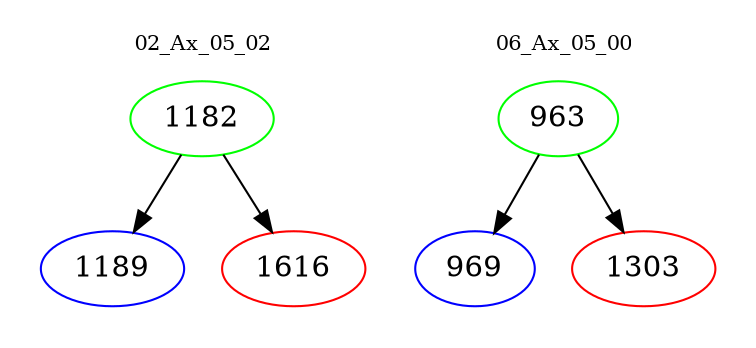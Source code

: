 digraph{
subgraph cluster_0 {
color = white
label = "02_Ax_05_02";
fontsize=10;
T0_1182 [label="1182", color="green"]
T0_1182 -> T0_1189 [color="black"]
T0_1189 [label="1189", color="blue"]
T0_1182 -> T0_1616 [color="black"]
T0_1616 [label="1616", color="red"]
}
subgraph cluster_1 {
color = white
label = "06_Ax_05_00";
fontsize=10;
T1_963 [label="963", color="green"]
T1_963 -> T1_969 [color="black"]
T1_969 [label="969", color="blue"]
T1_963 -> T1_1303 [color="black"]
T1_1303 [label="1303", color="red"]
}
}
